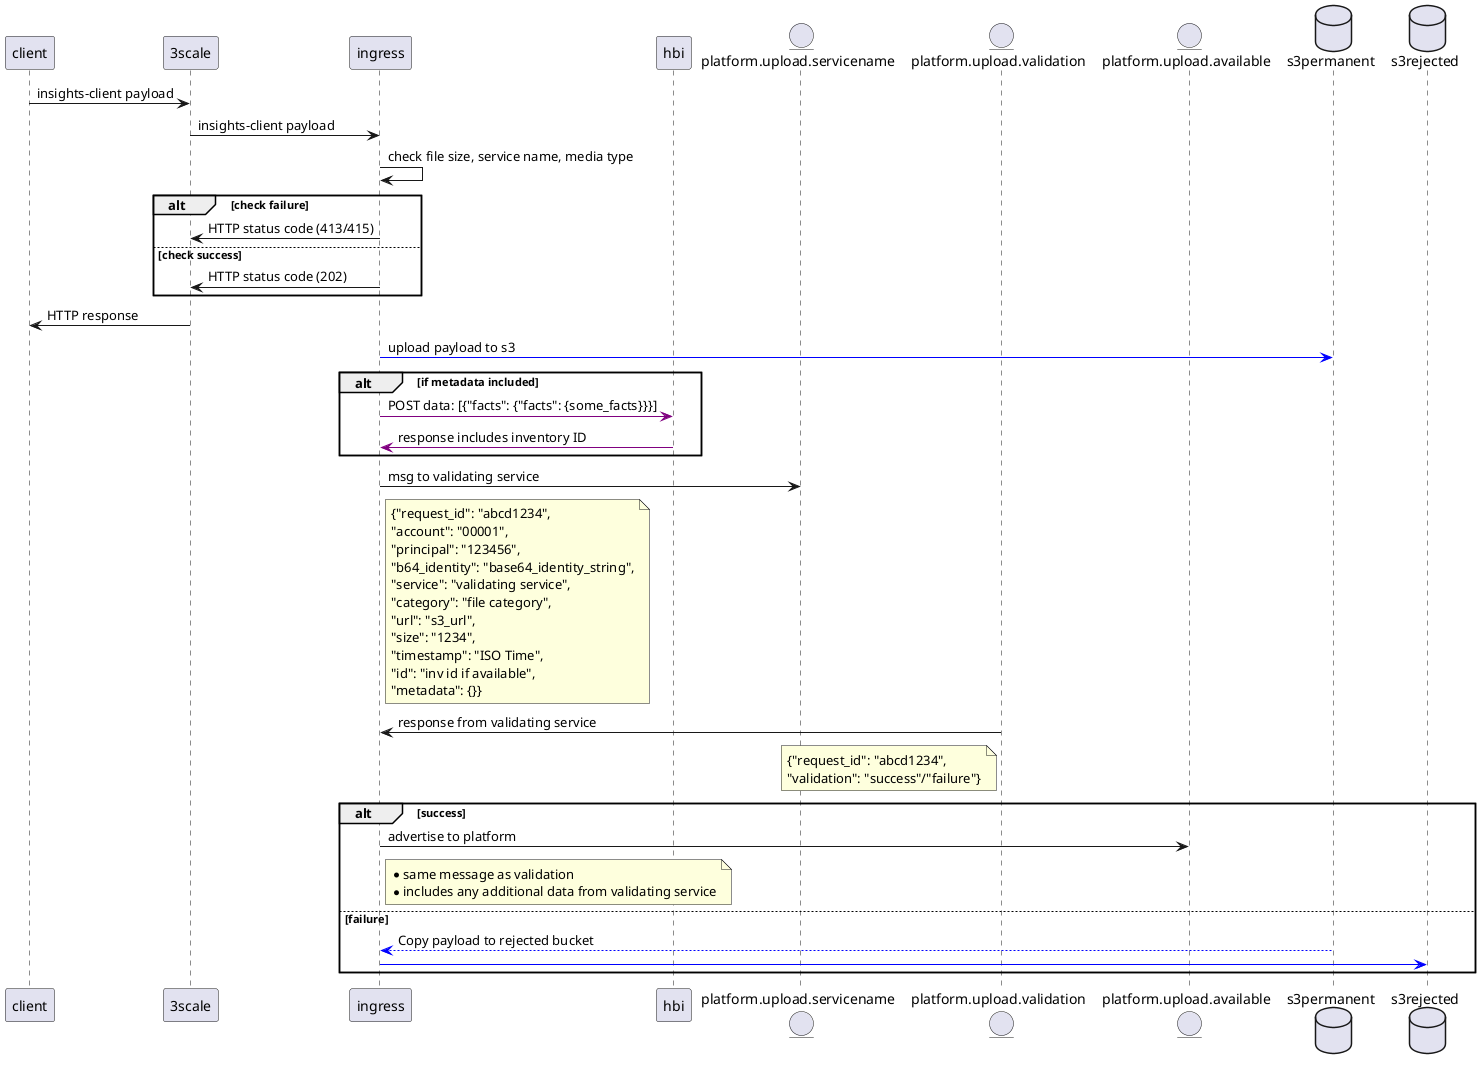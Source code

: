 @startuml
participant client
participant 3scale
participant ingress
participant hbi
entity platform.upload.servicename
entity platform.upload.validation
entity platform.upload.available
database s3permanent
database s3rejected
client->3scale: insights-client payload
3scale->ingress: insights-client payload
ingress->ingress: check file size, service name, media type
alt check failure
    ingress->3scale: HTTP status code (413/415)
else check success
    ingress->3scale: HTTP status code (202)
end
3scale->client: HTTP response
ingress-[#blue]>s3permanent: upload payload to s3
alt if metadata included
    ingress-[#purple]>hbi: POST data: [{"facts": {"facts": {some_facts}}}]
    hbi-[#purple]>ingress: response includes inventory ID
end
ingress->platform.upload.servicename: msg to validating service
Note right of ingress: {"request_id": "abcd1234",\n"account": "00001",\n"principal": "123456",\n"b64_identity": "base64_identity_string",\n"service": "validating service",\n"category": "file category",\n"url": "s3_url",\n"size": "1234",\n"timestamp": "ISO Time",\n"id": "inv id if available",\n"metadata": {}}
platform.upload.validation->ingress: response from validating service
Note left of platform.upload.validation: {"request_id": "abcd1234",\n"validation": "success"/"failure"}
alt success
    ingress->platform.upload.available: advertise to platform
    Note right of ingress: *same message as validation\n*includes any additional data from validating service
else failure
    ingress<-[#blue]-s3permanent: Copy payload to rejected bucket
    ingress-[#blue]>s3rejected
end
